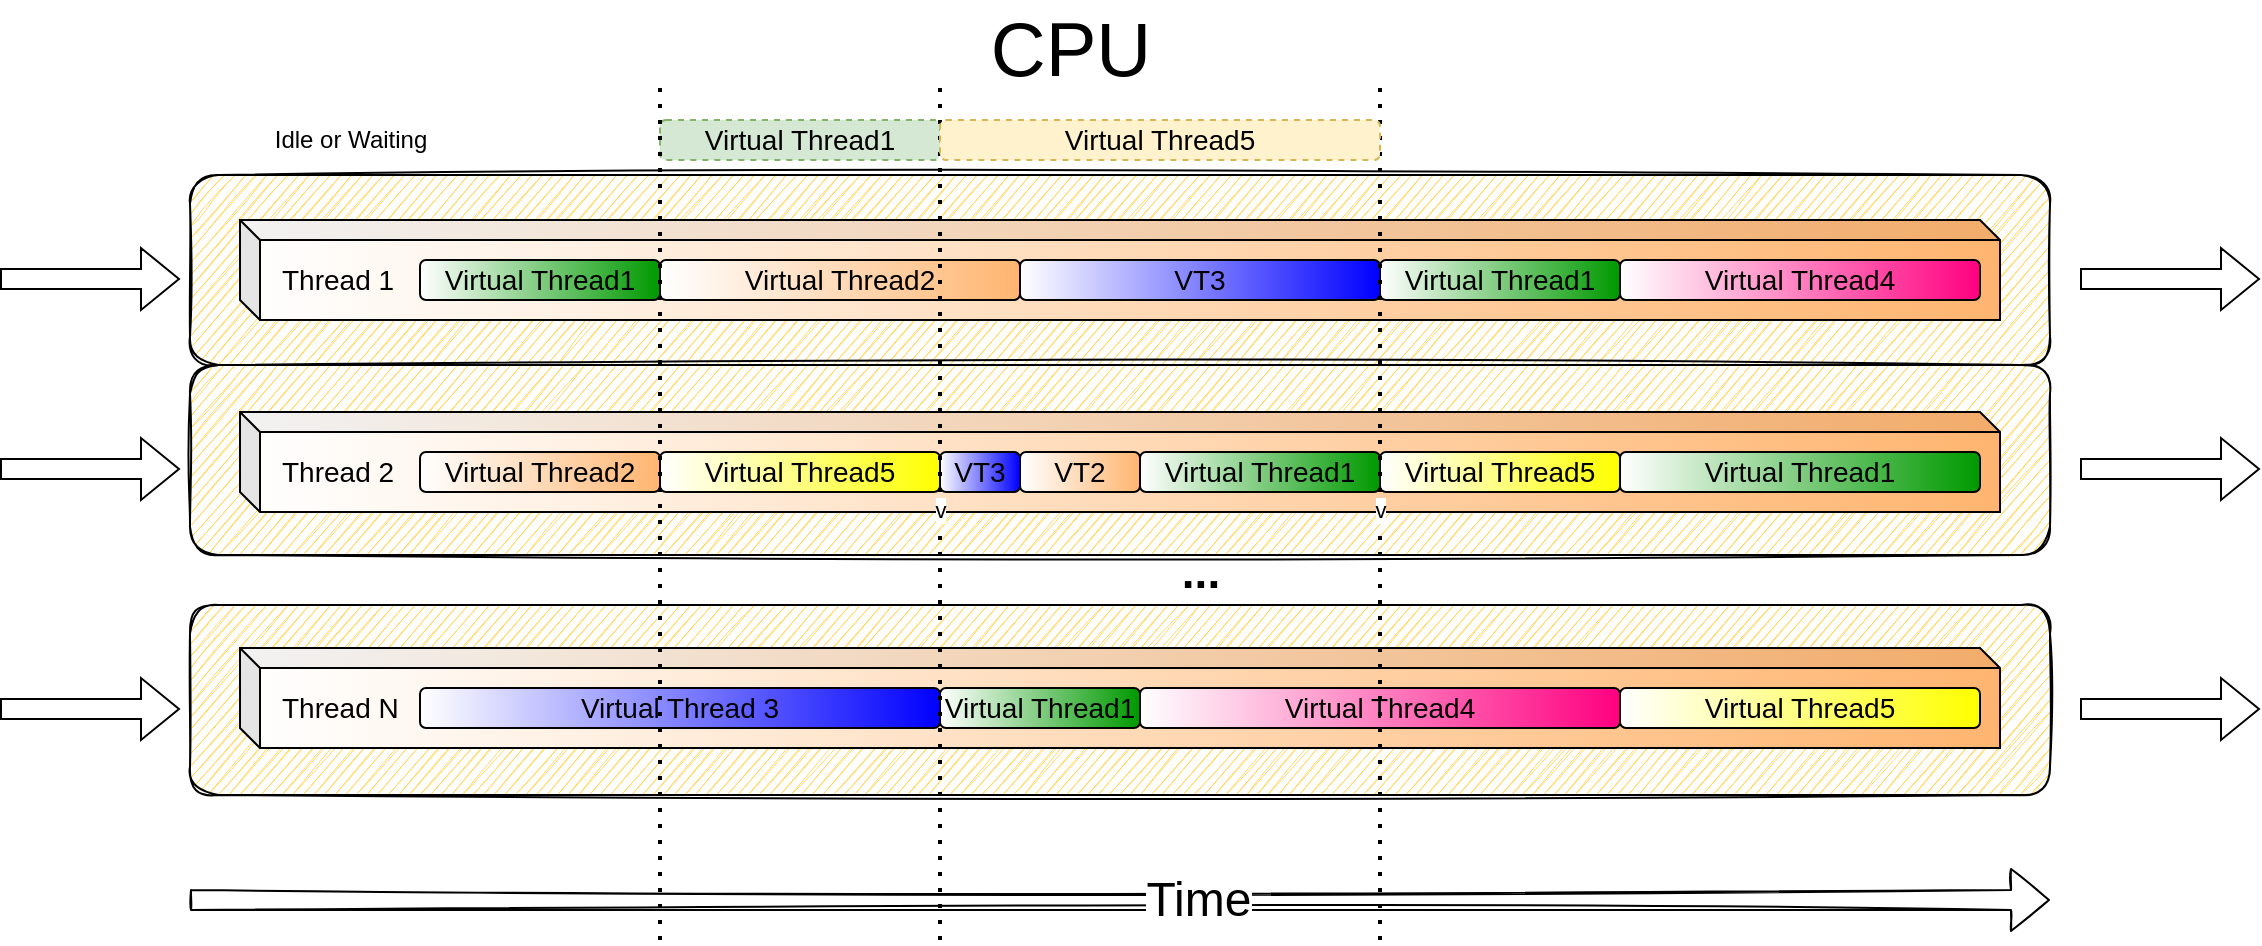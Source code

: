 <mxfile version="19.0.3" type="device"><diagram id="gcXxg-jRAJFsOrIHN8xj" name="Page-1"><mxGraphModel dx="1933" dy="822" grid="1" gridSize="10" guides="1" tooltips="1" connect="1" arrows="1" fold="1" page="1" pageScale="1" pageWidth="827" pageHeight="1169" math="0" shadow="0"><root><mxCell id="0"/><mxCell id="1" parent="0"/><mxCell id="2UfDHRM4jVubF9AA2sK6-36" value="" style="rounded=1;whiteSpace=wrap;html=1;fontSize=38;fillColor=#FFD966;gradientColor=none;gradientDirection=west;shadow=0;sketch=1;strokeWidth=1;perimeterSpacing=1;glass=0;" parent="1" vertex="1"><mxGeometry x="-25" y="372.5" width="930" height="95" as="geometry"/></mxCell><mxCell id="2UfDHRM4jVubF9AA2sK6-37" value="" style="shape=flexArrow;endArrow=classic;html=1;rounded=0;fontSize=14;" parent="1" edge="1"><mxGeometry width="50" height="50" relative="1" as="geometry"><mxPoint x="-120" y="424.5" as="sourcePoint"/><mxPoint x="-30" y="424.5" as="targetPoint"/></mxGeometry></mxCell><mxCell id="2UfDHRM4jVubF9AA2sK6-38" value="" style="shape=flexArrow;endArrow=classic;html=1;rounded=0;fontSize=14;" parent="1" edge="1"><mxGeometry width="50" height="50" relative="1" as="geometry"><mxPoint x="920" y="424.5" as="sourcePoint"/><mxPoint x="1010" y="424.5" as="targetPoint"/></mxGeometry></mxCell><mxCell id="2UfDHRM4jVubF9AA2sK6-33" value="" style="rounded=1;whiteSpace=wrap;html=1;fontSize=38;fillColor=#FFD966;gradientColor=none;gradientDirection=west;shadow=0;sketch=1;strokeWidth=1;perimeterSpacing=1;glass=0;" parent="1" vertex="1"><mxGeometry x="-25" y="252.5" width="930" height="95" as="geometry"/></mxCell><mxCell id="2UfDHRM4jVubF9AA2sK6-34" value="" style="shape=flexArrow;endArrow=classic;html=1;rounded=0;fontSize=14;" parent="1" edge="1"><mxGeometry width="50" height="50" relative="1" as="geometry"><mxPoint x="-120" y="304.5" as="sourcePoint"/><mxPoint x="-30" y="304.5" as="targetPoint"/></mxGeometry></mxCell><mxCell id="2UfDHRM4jVubF9AA2sK6-35" value="" style="shape=flexArrow;endArrow=classic;html=1;rounded=0;fontSize=14;" parent="1" edge="1"><mxGeometry width="50" height="50" relative="1" as="geometry"><mxPoint x="920" y="304.5" as="sourcePoint"/><mxPoint x="1010" y="304.5" as="targetPoint"/></mxGeometry></mxCell><mxCell id="2UfDHRM4jVubF9AA2sK6-29" value="" style="rounded=1;whiteSpace=wrap;html=1;fontSize=38;fillColor=#FFD966;gradientColor=none;gradientDirection=west;shadow=0;sketch=1;strokeWidth=1;perimeterSpacing=1;glass=0;" parent="1" vertex="1"><mxGeometry x="-25" y="157.5" width="930" height="95" as="geometry"/></mxCell><mxCell id="2UfDHRM4jVubF9AA2sK6-1" value="&lt;span style=&quot;font-size: 14px;&quot;&gt;Thread 1&lt;/span&gt;" style="shape=cube;whiteSpace=wrap;html=1;boundedLbl=1;backgroundOutline=1;darkOpacity=0.05;darkOpacity2=0.1;size=10;align=left;spacingLeft=9;fontSize=14;fillColor=#FFB570;gradientColor=#ffffff;gradientDirection=west;" parent="1" vertex="1"><mxGeometry y="180" width="880" height="50" as="geometry"/></mxCell><mxCell id="2UfDHRM4jVubF9AA2sK6-3" value="&lt;span style=&quot;font-size: 14px;&quot;&gt;Thread 2&lt;/span&gt;" style="shape=cube;whiteSpace=wrap;html=1;boundedLbl=1;backgroundOutline=1;darkOpacity=0.05;darkOpacity2=0.1;size=10;align=left;spacingLeft=9;fontSize=14;fillColor=#FFB570;gradientColor=#ffffff;gradientDirection=west;" parent="1" vertex="1"><mxGeometry y="276" width="880" height="50" as="geometry"/></mxCell><mxCell id="2UfDHRM4jVubF9AA2sK6-4" value="Thread N" style="shape=cube;whiteSpace=wrap;html=1;boundedLbl=1;backgroundOutline=1;darkOpacity=0.05;darkOpacity2=0.1;size=10;align=left;spacingLeft=9;fontSize=14;fillColor=#FFB570;gradientColor=#ffffff;gradientDirection=west;" parent="1" vertex="1"><mxGeometry y="394" width="880" height="50" as="geometry"/></mxCell><mxCell id="2UfDHRM4jVubF9AA2sK6-6" value="..." style="text;html=1;align=center;verticalAlign=middle;resizable=0;points=[];autosize=1;strokeColor=none;fillColor=none;fontSize=23;fontStyle=1" parent="1" vertex="1"><mxGeometry x="465" y="341" width="30" height="30" as="geometry"/></mxCell><mxCell id="2UfDHRM4jVubF9AA2sK6-7" value="Virtual Thread1" style="rounded=1;whiteSpace=wrap;html=1;fontSize=14;fillColor=#009900;gradientColor=#ffffff;gradientDirection=west;" parent="1" vertex="1"><mxGeometry x="90" y="200" width="120" height="20" as="geometry"/></mxCell><mxCell id="2UfDHRM4jVubF9AA2sK6-9" value="Virtual Thread1" style="rounded=1;whiteSpace=wrap;html=1;fontSize=14;fillColor=#009900;gradientColor=#ffffff;gradientDirection=west;" parent="1" vertex="1"><mxGeometry x="350" y="414" width="100" height="20" as="geometry"/></mxCell><mxCell id="2UfDHRM4jVubF9AA2sK6-10" value="Virtual Thread1" style="rounded=1;whiteSpace=wrap;html=1;fontSize=14;fillColor=#009900;gradientColor=#ffffff;gradientDirection=west;" parent="1" vertex="1"><mxGeometry x="450" y="296" width="120" height="20" as="geometry"/></mxCell><mxCell id="2UfDHRM4jVubF9AA2sK6-11" value="Virtual Thread1" style="rounded=1;whiteSpace=wrap;html=1;fontSize=14;fillColor=#009900;gradientColor=#ffffff;gradientDirection=west;" parent="1" vertex="1"><mxGeometry x="570" y="200" width="120" height="20" as="geometry"/></mxCell><mxCell id="2UfDHRM4jVubF9AA2sK6-12" value="Virtual Thread1" style="rounded=1;whiteSpace=wrap;html=1;fontSize=14;fillColor=#009900;gradientColor=#ffffff;gradientDirection=west;" parent="1" vertex="1"><mxGeometry x="690" y="296" width="180" height="20" as="geometry"/></mxCell><mxCell id="2UfDHRM4jVubF9AA2sK6-15" value="Virtual Thread2" style="rounded=1;whiteSpace=wrap;html=1;fontSize=14;fillColor=#FFB570;gradientColor=#ffffff;gradientDirection=west;" parent="1" vertex="1"><mxGeometry x="210" y="200" width="180" height="20" as="geometry"/></mxCell><mxCell id="2UfDHRM4jVubF9AA2sK6-16" value="Virtual Thread2" style="rounded=1;whiteSpace=wrap;html=1;fontSize=14;fillColor=#FFB570;gradientColor=#ffffff;gradientDirection=west;" parent="1" vertex="1"><mxGeometry x="90" y="296" width="120" height="20" as="geometry"/></mxCell><mxCell id="2UfDHRM4jVubF9AA2sK6-17" value="VT2" style="rounded=1;whiteSpace=wrap;html=1;fontSize=14;fillColor=#FFB570;gradientColor=#ffffff;gradientDirection=west;" parent="1" vertex="1"><mxGeometry x="390" y="296" width="60" height="20" as="geometry"/></mxCell><mxCell id="2UfDHRM4jVubF9AA2sK6-18" value="VT3" style="rounded=1;whiteSpace=wrap;html=1;fontSize=14;fillColor=#0000FF;gradientColor=#ffffff;gradientDirection=west;" parent="1" vertex="1"><mxGeometry x="350" y="296" width="40" height="20" as="geometry"/></mxCell><mxCell id="2UfDHRM4jVubF9AA2sK6-20" value="VT3" style="rounded=1;whiteSpace=wrap;html=1;fontSize=14;fillColor=#0000FF;gradientColor=#ffffff;gradientDirection=west;" parent="1" vertex="1"><mxGeometry x="390" y="200" width="180" height="20" as="geometry"/></mxCell><mxCell id="2UfDHRM4jVubF9AA2sK6-21" value="Virtual Thread 3" style="rounded=1;whiteSpace=wrap;html=1;fontSize=14;fillColor=#0000FF;gradientColor=#ffffff;gradientDirection=west;" parent="1" vertex="1"><mxGeometry x="90" y="414" width="260" height="20" as="geometry"/></mxCell><mxCell id="2UfDHRM4jVubF9AA2sK6-22" value="" style="shape=flexArrow;endArrow=classic;html=1;rounded=0;fontSize=14;" parent="1" edge="1"><mxGeometry width="50" height="50" relative="1" as="geometry"><mxPoint x="-120" y="209.5" as="sourcePoint"/><mxPoint x="-30" y="209.5" as="targetPoint"/></mxGeometry></mxCell><mxCell id="2UfDHRM4jVubF9AA2sK6-23" value="" style="shape=flexArrow;endArrow=classic;html=1;rounded=0;fontSize=14;" parent="1" edge="1"><mxGeometry width="50" height="50" relative="1" as="geometry"><mxPoint x="920" y="209.5" as="sourcePoint"/><mxPoint x="1010" y="209.5" as="targetPoint"/></mxGeometry></mxCell><mxCell id="2UfDHRM4jVubF9AA2sK6-28" value="CPU" style="text;html=1;align=center;verticalAlign=middle;resizable=0;points=[];autosize=1;strokeColor=none;fillColor=none;fontSize=38;" parent="1" vertex="1"><mxGeometry x="365" y="70" width="100" height="50" as="geometry"/></mxCell><mxCell id="2UfDHRM4jVubF9AA2sK6-31" value="Virtual Thread4" style="rounded=1;whiteSpace=wrap;html=1;fontSize=14;fillColor=#FF0080;gradientColor=#ffffff;gradientDirection=west;" parent="1" vertex="1"><mxGeometry x="450" y="414" width="240" height="20" as="geometry"/></mxCell><mxCell id="2UfDHRM4jVubF9AA2sK6-32" value="Virtual Thread4" style="rounded=1;whiteSpace=wrap;html=1;fontSize=14;fillColor=#FF0080;gradientColor=#ffffff;gradientDirection=west;" parent="1" vertex="1"><mxGeometry x="690" y="200" width="180" height="20" as="geometry"/></mxCell><mxCell id="2UfDHRM4jVubF9AA2sK6-39" value="Virtual Thread5" style="rounded=1;whiteSpace=wrap;html=1;fontSize=14;fillColor=#FFFF00;gradientColor=#ffffff;gradientDirection=west;" parent="1" vertex="1"><mxGeometry x="570" y="296" width="120" height="20" as="geometry"/></mxCell><mxCell id="2UfDHRM4jVubF9AA2sK6-40" value="Virtual Thread5" style="rounded=1;whiteSpace=wrap;html=1;fontSize=14;fillColor=#FFFF00;gradientColor=#ffffff;gradientDirection=west;" parent="1" vertex="1"><mxGeometry x="690" y="414" width="180" height="20" as="geometry"/></mxCell><mxCell id="2UfDHRM4jVubF9AA2sK6-43" value="" style="shape=flexArrow;endArrow=classic;html=1;rounded=1;fontSize=38;targetPerimeterSpacing=0;strokeWidth=1;sketch=1;" parent="1" edge="1"><mxGeometry width="50" height="50" relative="1" as="geometry"><mxPoint x="-25" y="520" as="sourcePoint"/><mxPoint x="905" y="520" as="targetPoint"/></mxGeometry></mxCell><mxCell id="2UfDHRM4jVubF9AA2sK6-44" value="Time" style="edgeLabel;html=1;align=center;verticalAlign=middle;resizable=0;points=[];fontSize=24;" parent="2UfDHRM4jVubF9AA2sK6-43" vertex="1" connectable="0"><mxGeometry x="0.084" relative="1" as="geometry"><mxPoint as="offset"/></mxGeometry></mxCell><mxCell id="mcfq0EbKfonbPjyJRW4k-2" value="Virtual Thread5" style="rounded=1;whiteSpace=wrap;html=1;fontSize=14;fillColor=#FFFF00;gradientColor=#ffffff;gradientDirection=west;" vertex="1" parent="1"><mxGeometry x="210" y="296" width="140" height="20" as="geometry"/></mxCell><mxCell id="mcfq0EbKfonbPjyJRW4k-3" value="Virtual Thread1" style="rounded=1;whiteSpace=wrap;html=1;fontSize=14;fillColor=#d5e8d4;gradientDirection=west;dashed=1;strokeColor=#82b366;" vertex="1" parent="1"><mxGeometry x="210" y="130" width="140" height="20" as="geometry"/></mxCell><mxCell id="mcfq0EbKfonbPjyJRW4k-4" value="" style="endArrow=none;dashed=1;html=1;dashPattern=1 3;strokeWidth=2;rounded=0;" edge="1" parent="1"><mxGeometry width="50" height="50" relative="1" as="geometry"><mxPoint x="210" y="540" as="sourcePoint"/><mxPoint x="210" y="110" as="targetPoint"/></mxGeometry></mxCell><mxCell id="mcfq0EbKfonbPjyJRW4k-5" value="v" style="endArrow=none;dashed=1;html=1;dashPattern=1 3;strokeWidth=2;rounded=0;" edge="1" parent="1"><mxGeometry width="50" height="50" relative="1" as="geometry"><mxPoint x="350" y="540" as="sourcePoint"/><mxPoint x="350" y="110" as="targetPoint"/></mxGeometry></mxCell><mxCell id="mcfq0EbKfonbPjyJRW4k-6" value="Idle or Waiting" style="text;html=1;align=center;verticalAlign=middle;resizable=0;points=[];autosize=1;strokeColor=none;fillColor=none;" vertex="1" parent="1"><mxGeometry x="10" y="130" width="90" height="20" as="geometry"/></mxCell><mxCell id="mcfq0EbKfonbPjyJRW4k-7" value="v" style="endArrow=none;dashed=1;html=1;dashPattern=1 3;strokeWidth=2;rounded=0;" edge="1" parent="1"><mxGeometry width="50" height="50" relative="1" as="geometry"><mxPoint x="570" y="540" as="sourcePoint"/><mxPoint x="570" y="110" as="targetPoint"/></mxGeometry></mxCell><mxCell id="mcfq0EbKfonbPjyJRW4k-8" value="Virtual Thread5" style="rounded=1;whiteSpace=wrap;html=1;fontSize=14;fillColor=#fff2cc;gradientDirection=west;dashed=1;strokeColor=#d6b656;" vertex="1" parent="1"><mxGeometry x="350" y="130" width="220" height="20" as="geometry"/></mxCell></root></mxGraphModel></diagram></mxfile>